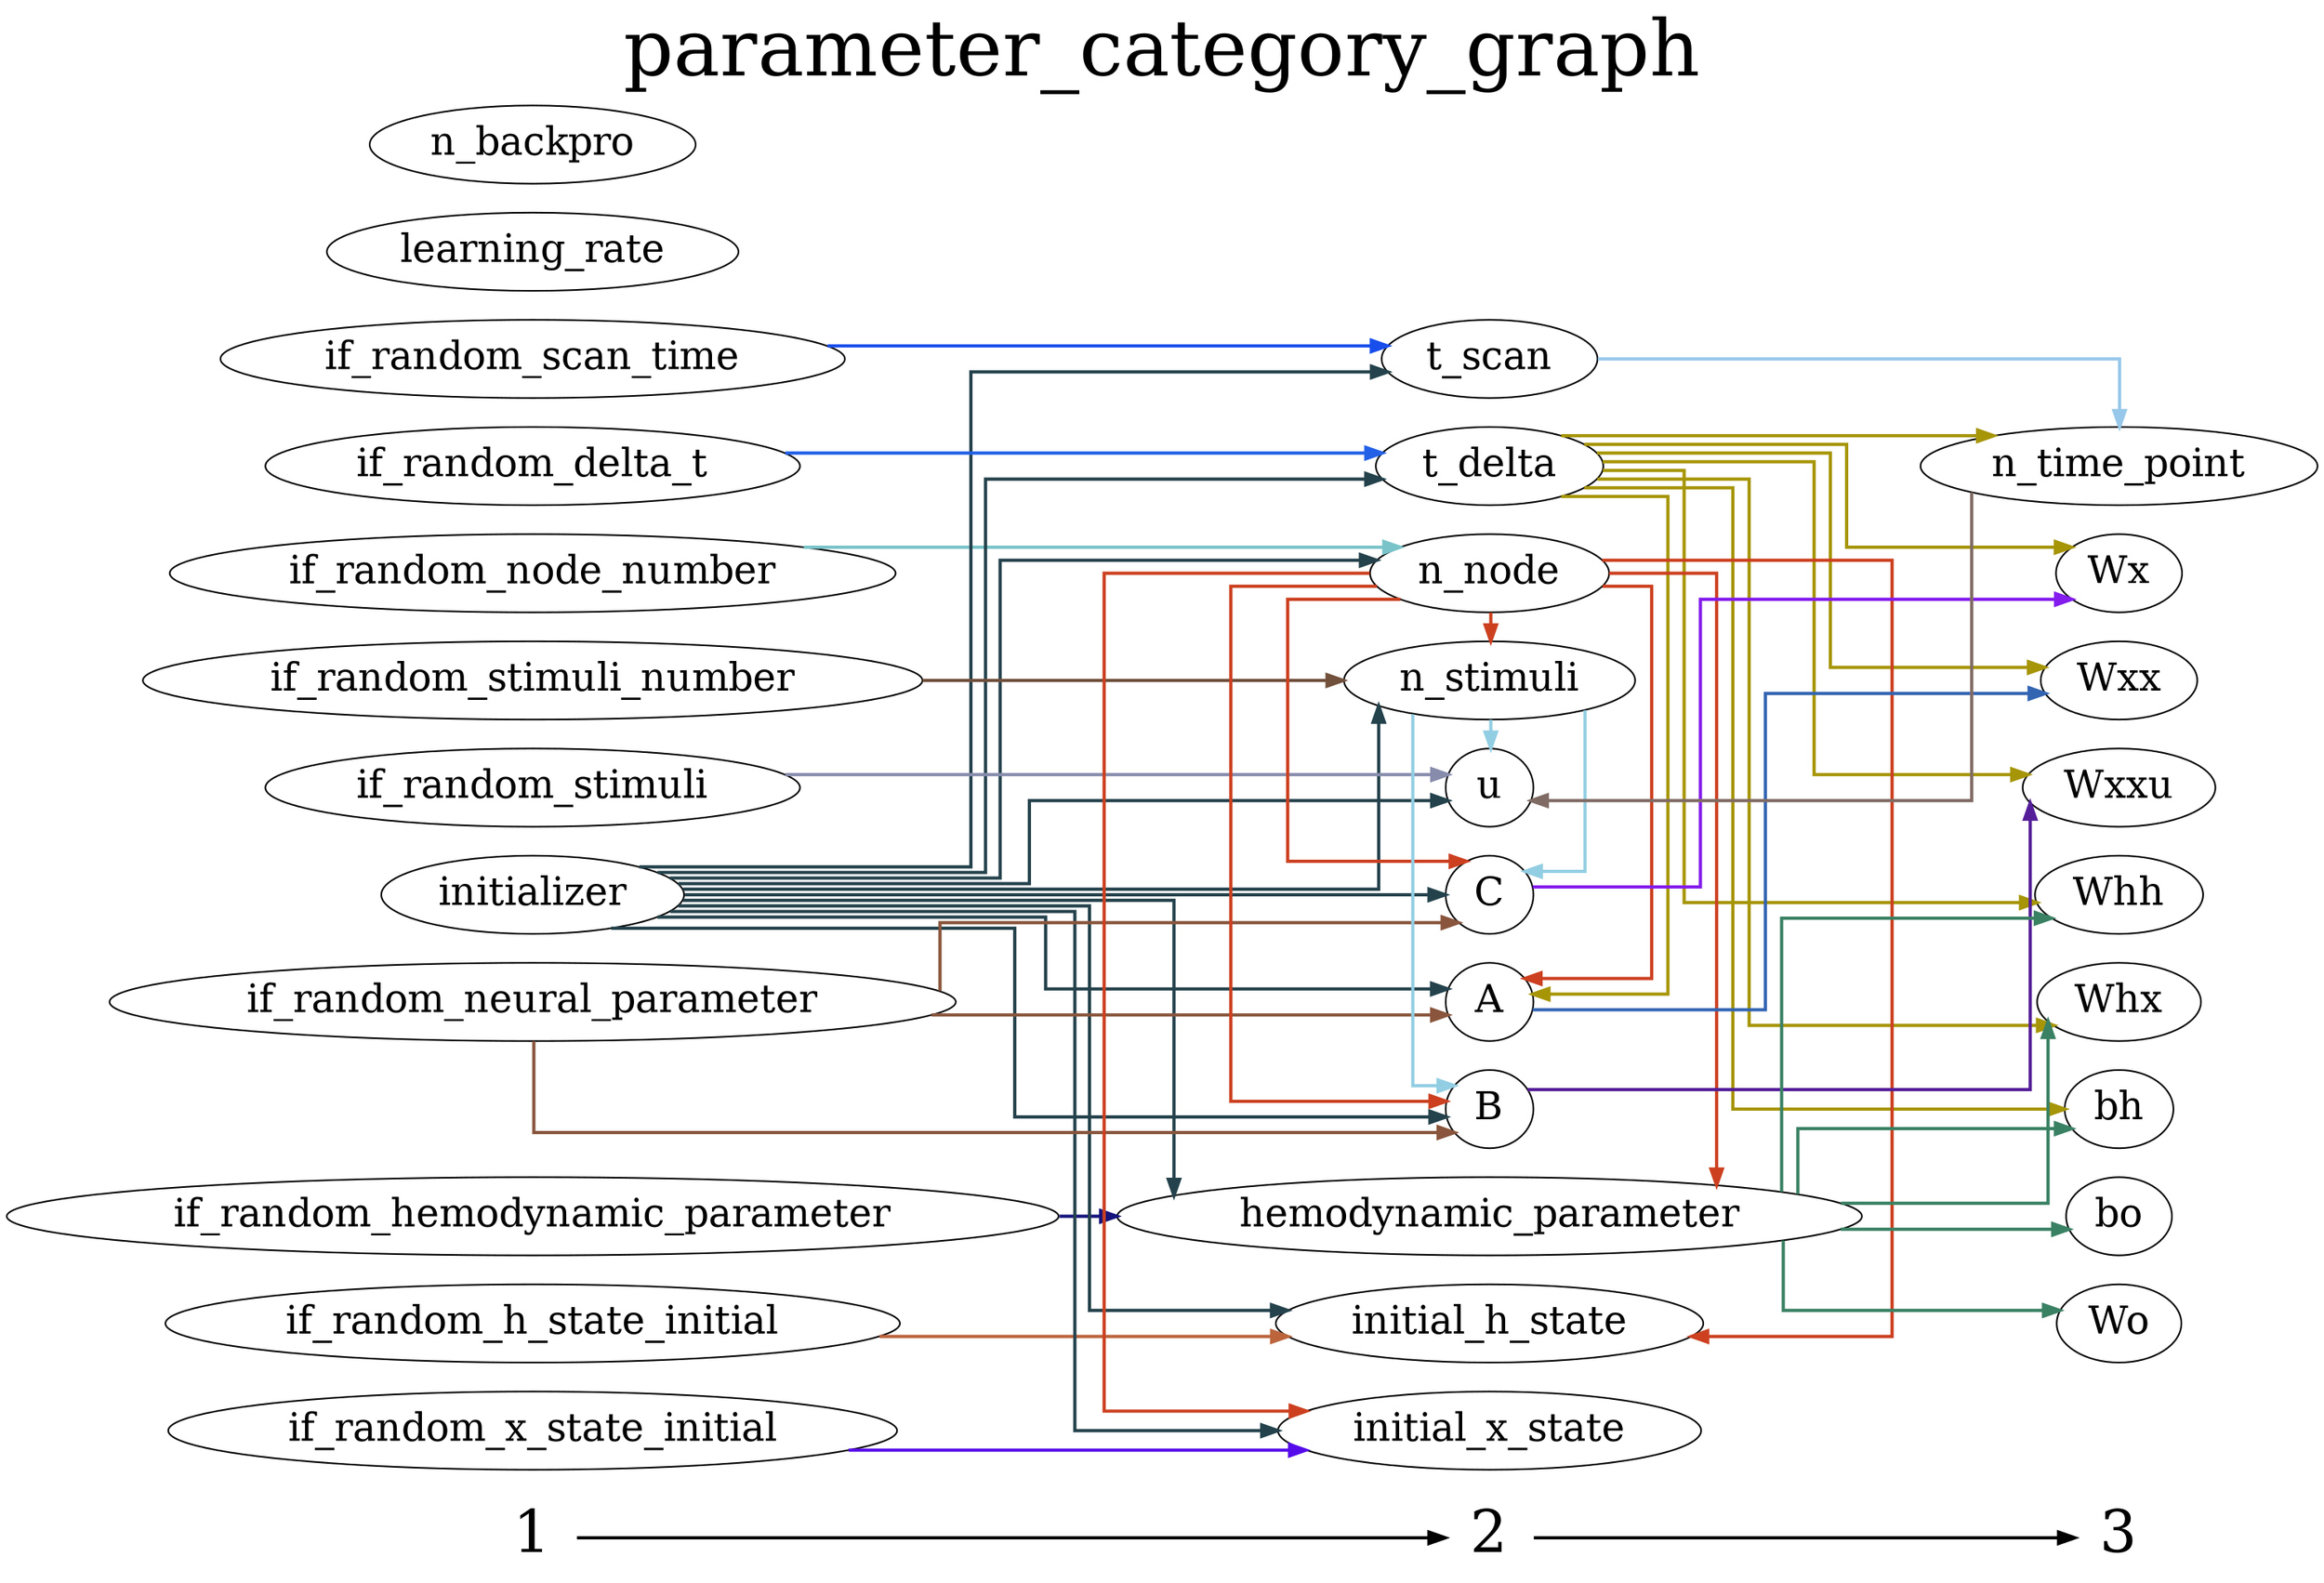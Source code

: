 digraph G {
          splines=ortho;
          fontsize = 48;
          rankdir = "LR";
          node[fontsize=24];
          edge[penwidth=2];
          {
          node [shape=plaintext fontsize=36];
          1 -> 
          2 -> 
          3
          }
          {rank = same;
          1;
          if_random_scan_time;
          if_random_node_number;
          learning_rate;
          if_random_h_state_initial;
          if_random_hemodynamic_parameter;
          initializer;
          if_random_stimuli;
          if_random_neural_parameter;
          if_random_x_state_initial;
          if_random_delta_t;
          if_random_stimuli_number;
          n_backpro;
          }
          {rank = same;
          2;
          t_scan;
          t_delta;
          n_node;
          B;
          A;
          hemodynamic_parameter;
          n_stimuli;
          C;
          u;
          initial_h_state;
          initial_x_state;
          }
          {rank = same;
          3;
          Wx;
          n_time_point;
          Wxx;
          Whh;
          Whx;
          bh;
          Wo;
          bo;
          Wxxu;
          }
          initializer -> u [color="#24424C"];
          initializer -> t_scan [color="#24424C"];
          initializer -> t_delta [color="#24424C"];
          initializer -> n_node [color="#24424C"];
          initializer -> B [color="#24424C"];
          initializer -> A [color="#24424C"];
          initializer -> hemodynamic_parameter [color="#24424C"];
          initializer -> n_stimuli [color="#24424C"];
          initializer -> C [color="#24424C"];
          initializer -> initial_h_state [color="#24424C"];
          initializer -> initial_x_state [color="#24424C"];
          n_time_point -> u [color="#806B64"];
          t_delta -> Whx [color="#A69507"];
          t_delta -> Wx [color="#A69507"];
          t_delta -> A [color="#A69507"];
          t_delta -> Whh [color="#A69507"];
          t_delta -> n_time_point [color="#A69507"];
          t_delta -> Wxx [color="#A69507"];
          t_delta -> bh [color="#A69507"];
          t_delta -> Wxxu [color="#A69507"];
          if_random_x_state_initial -> initial_x_state [color="#550BEA"];
          n_stimuli -> u [color="#92CEE3"];
          n_stimuli -> B [color="#92CEE3"];
          n_stimuli -> C [color="#92CEE3"];
          t_scan -> n_time_point [color="#97C8EA"];
          C -> Wx [color="#831CEC"];
          if_random_node_number -> n_node [color="#79C4C9"];
          if_random_neural_parameter -> B [color="#89553C"];
          if_random_neural_parameter -> A [color="#89553C"];
          if_random_neural_parameter -> C [color="#89553C"];
          if_random_scan_time -> t_scan [color="#184EEC"];
          if_random_stimuli -> u [color="#878CAC"];
          if_random_stimuli_number -> n_stimuli [color="#71503C"];
          n_node -> B [color="#CC4020"];
          n_node -> A [color="#CC4020"];
          n_node -> hemodynamic_parameter [color="#CC4020"];
          n_node -> n_stimuli [color="#CC4020"];
          n_node -> C [color="#CC4020"];
          n_node -> initial_h_state [color="#CC4020"];
          n_node -> initial_x_state [color="#CC4020"];
          A -> Wxx [color="#3264B2"];
          B -> Wxxu [color="#541E99"];
          if_random_delta_t -> t_delta [color="#2160E7"];
          hemodynamic_parameter -> Whx [color="#3A8164"];
          hemodynamic_parameter -> Whh [color="#3A8164"];
          hemodynamic_parameter -> bh [color="#3A8164"];
          hemodynamic_parameter -> Wo [color="#3A8164"];
          hemodynamic_parameter -> bo [color="#3A8164"];
          if_random_h_state_initial -> initial_h_state [color="#BC653C"];
          if_random_hemodynamic_parameter -> hemodynamic_parameter [color="#15147C"];
          labelloc = "t";
          label = "parameter_category_graph";
}